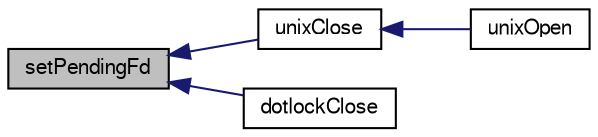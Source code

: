 digraph "setPendingFd"
{
  edge [fontname="FreeSans",fontsize="10",labelfontname="FreeSans",labelfontsize="10"];
  node [fontname="FreeSans",fontsize="10",shape=record];
  rankdir="LR";
  Node291882 [label="setPendingFd",height=0.2,width=0.4,color="black", fillcolor="grey75", style="filled", fontcolor="black"];
  Node291882 -> Node291883 [dir="back",color="midnightblue",fontsize="10",style="solid",fontname="FreeSans"];
  Node291883 [label="unixClose",height=0.2,width=0.4,color="black", fillcolor="white", style="filled",URL="$sqlite3_8c.html#a84cdb6e4ff75f085e8c05dfdec178927"];
  Node291883 -> Node291884 [dir="back",color="midnightblue",fontsize="10",style="solid",fontname="FreeSans"];
  Node291884 [label="unixOpen",height=0.2,width=0.4,color="black", fillcolor="white", style="filled",URL="$sqlite3_8c.html#a8ed5efc47b6e14f7805cd1bb9b215775"];
  Node291882 -> Node291885 [dir="back",color="midnightblue",fontsize="10",style="solid",fontname="FreeSans"];
  Node291885 [label="dotlockClose",height=0.2,width=0.4,color="black", fillcolor="white", style="filled",URL="$sqlite3_8c.html#aa72eaafaa850f2889e15af7cfb08fa1b"];
}
